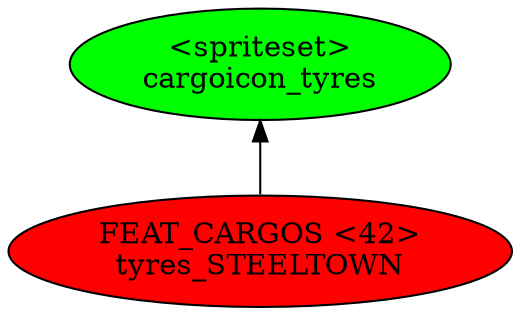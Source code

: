 digraph {
rankdir="BT"
cargoicon_tyres [fillcolor=green style="filled" label="<spriteset>\ncargoicon_tyres"]
tyres_STEELTOWN [fillcolor=red style="filled" label="FEAT_CARGOS <42>\ntyres_STEELTOWN"]
tyres_STEELTOWN->cargoicon_tyres
}
